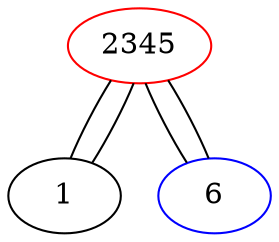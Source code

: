 graph {
  2345 -- 1;
  1 -- 2345;
  2345 -- 6;
  6 -- 2345;
  2345 [color="red"];
  6 [color="blue"];
}
